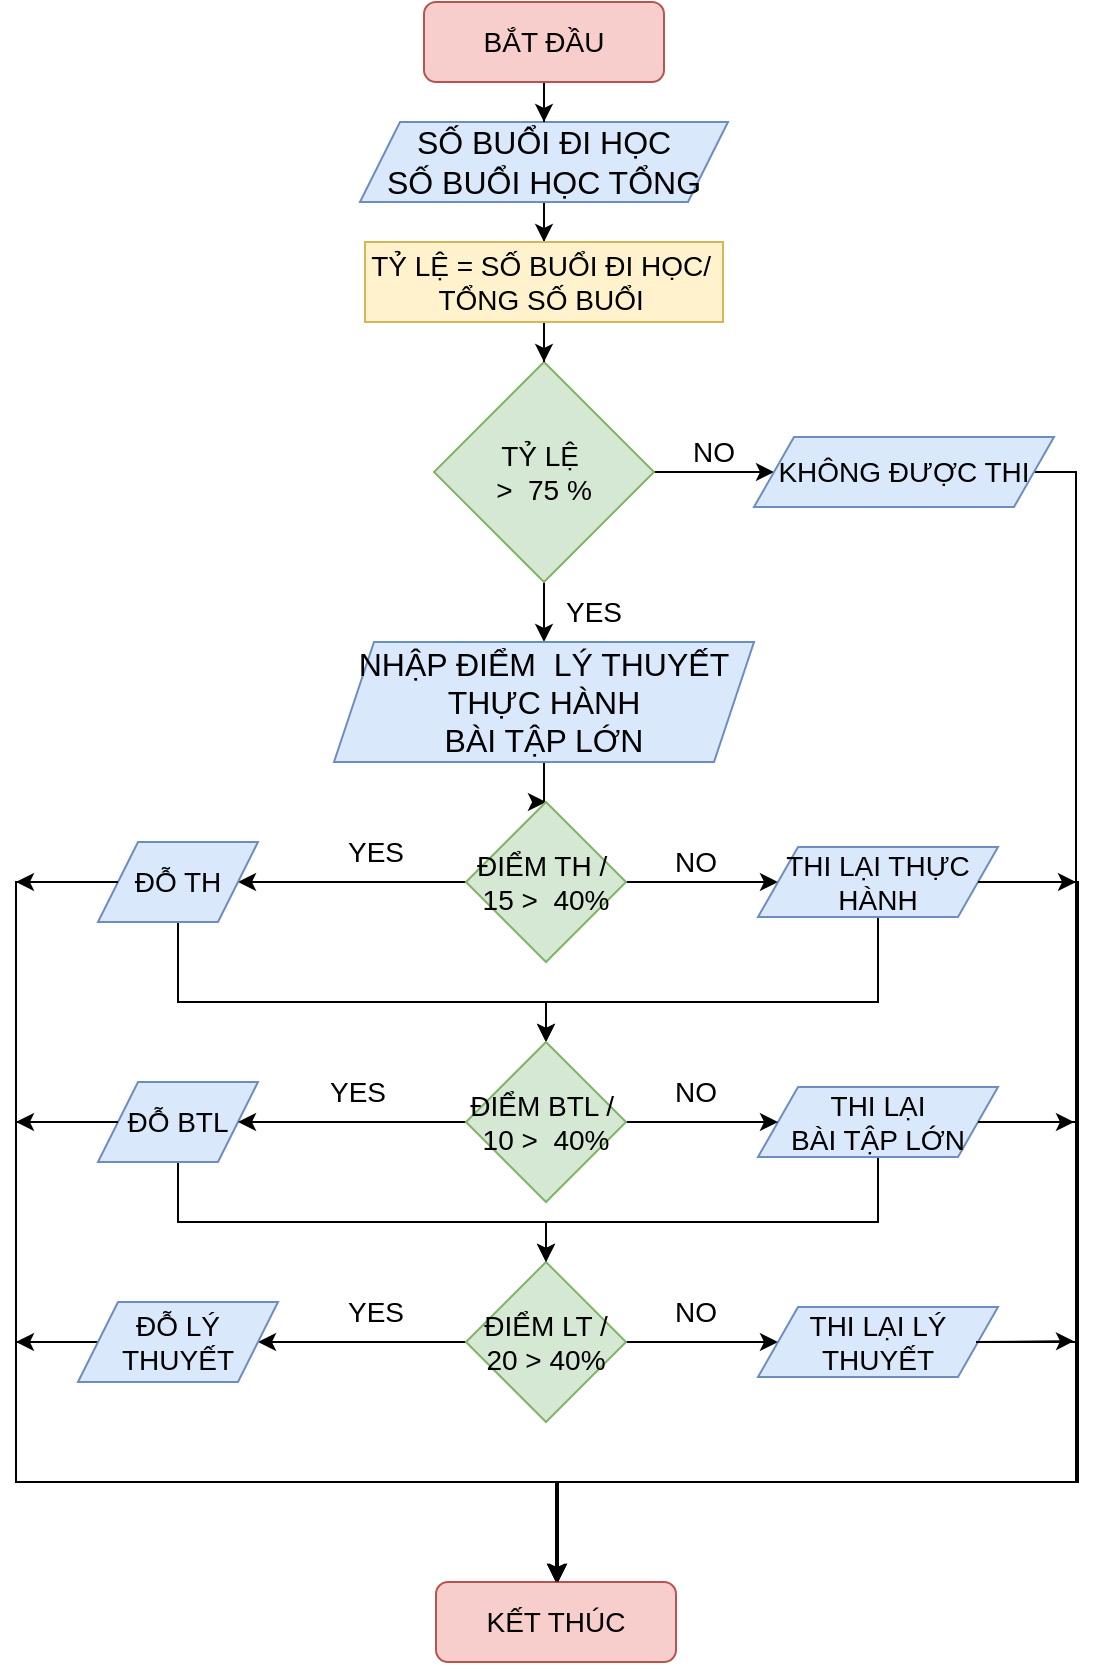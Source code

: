 <mxfile version="19.0.0" type="device"><diagram id="C5RBs43oDa-KdzZeNtuy" name="Page-1"><mxGraphModel dx="1298" dy="729" grid="0" gridSize="10" guides="1" tooltips="1" connect="1" arrows="1" fold="1" page="1" pageScale="1" pageWidth="827" pageHeight="1169" math="0" shadow="0"><root><mxCell id="WIyWlLk6GJQsqaUBKTNV-0"/><mxCell id="WIyWlLk6GJQsqaUBKTNV-1" parent="WIyWlLk6GJQsqaUBKTNV-0"/><mxCell id="4_rvx1otfyz0ialIN7jW-61" value="" style="edgeStyle=orthogonalEdgeStyle;rounded=0;orthogonalLoop=1;jettySize=auto;html=1;fontSize=14;" edge="1" parent="WIyWlLk6GJQsqaUBKTNV-1" source="4_rvx1otfyz0ialIN7jW-0" target="4_rvx1otfyz0ialIN7jW-59"><mxGeometry relative="1" as="geometry"/></mxCell><mxCell id="4_rvx1otfyz0ialIN7jW-0" value="&lt;font size=&quot;3&quot;&gt;SỐ BUỔI ĐI HỌC&lt;br&gt;SỐ BUỔI HỌC TỔNG&lt;br&gt;&lt;/font&gt;" style="shape=parallelogram;perimeter=parallelogramPerimeter;whiteSpace=wrap;html=1;fixedSize=1;fillColor=#dae8fc;strokeColor=#6c8ebf;" vertex="1" parent="WIyWlLk6GJQsqaUBKTNV-1"><mxGeometry x="382" y="60" width="184" height="40" as="geometry"/></mxCell><mxCell id="4_rvx1otfyz0ialIN7jW-4" value="" style="edgeStyle=orthogonalEdgeStyle;rounded=0;orthogonalLoop=1;jettySize=auto;html=1;fontSize=14;" edge="1" parent="WIyWlLk6GJQsqaUBKTNV-1" source="4_rvx1otfyz0ialIN7jW-2" target="4_rvx1otfyz0ialIN7jW-3"><mxGeometry relative="1" as="geometry"/></mxCell><mxCell id="4_rvx1otfyz0ialIN7jW-7" value="" style="edgeStyle=orthogonalEdgeStyle;rounded=0;orthogonalLoop=1;jettySize=auto;html=1;fontSize=14;" edge="1" parent="WIyWlLk6GJQsqaUBKTNV-1" source="4_rvx1otfyz0ialIN7jW-2" target="4_rvx1otfyz0ialIN7jW-6"><mxGeometry relative="1" as="geometry"/></mxCell><mxCell id="4_rvx1otfyz0ialIN7jW-2" value="TỶ LỆ&amp;nbsp;&lt;br&gt;&amp;gt;&amp;nbsp; 75 %" style="rhombus;whiteSpace=wrap;html=1;fontSize=14;direction=south;fillColor=#d5e8d4;strokeColor=#82b366;" vertex="1" parent="WIyWlLk6GJQsqaUBKTNV-1"><mxGeometry x="419" y="180" width="110" height="110" as="geometry"/></mxCell><mxCell id="4_rvx1otfyz0ialIN7jW-103" style="edgeStyle=orthogonalEdgeStyle;rounded=0;orthogonalLoop=1;jettySize=auto;html=1;fontSize=14;entryX=0.5;entryY=0;entryDx=0;entryDy=0;" edge="1" parent="WIyWlLk6GJQsqaUBKTNV-1" source="4_rvx1otfyz0ialIN7jW-3" target="4_rvx1otfyz0ialIN7jW-13"><mxGeometry relative="1" as="geometry"><mxPoint x="480" y="931.0" as="targetPoint"/><Array as="points"><mxPoint x="740" y="235"/><mxPoint x="740" y="740"/><mxPoint x="480" y="740"/></Array></mxGeometry></mxCell><mxCell id="4_rvx1otfyz0ialIN7jW-3" value="KHÔNG ĐƯỢC THI" style="shape=parallelogram;perimeter=parallelogramPerimeter;whiteSpace=wrap;html=1;fixedSize=1;fontSize=14;fillColor=#dae8fc;strokeColor=#6c8ebf;" vertex="1" parent="WIyWlLk6GJQsqaUBKTNV-1"><mxGeometry x="579" y="217.5" width="150" height="35" as="geometry"/></mxCell><mxCell id="4_rvx1otfyz0ialIN7jW-16" value="" style="edgeStyle=orthogonalEdgeStyle;rounded=0;orthogonalLoop=1;jettySize=auto;html=1;fontSize=14;" edge="1" parent="WIyWlLk6GJQsqaUBKTNV-1" source="4_rvx1otfyz0ialIN7jW-6" target="4_rvx1otfyz0ialIN7jW-9"><mxGeometry relative="1" as="geometry"/></mxCell><mxCell id="4_rvx1otfyz0ialIN7jW-6" value="&lt;font size=&quot;3&quot;&gt;NHẬP ĐIỂM&amp;nbsp; LÝ THUYẾT&lt;br&gt;THỰC HÀNH&lt;br&gt;BÀI TẬP LỚN&lt;br&gt;&lt;/font&gt;" style="shape=parallelogram;perimeter=parallelogramPerimeter;whiteSpace=wrap;html=1;fixedSize=1;fillColor=#dae8fc;strokeColor=#6c8ebf;" vertex="1" parent="WIyWlLk6GJQsqaUBKTNV-1"><mxGeometry x="369" y="320" width="210" height="60" as="geometry"/></mxCell><mxCell id="4_rvx1otfyz0ialIN7jW-30" value="" style="edgeStyle=orthogonalEdgeStyle;rounded=0;orthogonalLoop=1;jettySize=auto;html=1;fontSize=14;" edge="1" parent="WIyWlLk6GJQsqaUBKTNV-1" source="4_rvx1otfyz0ialIN7jW-9" target="4_rvx1otfyz0ialIN7jW-25"><mxGeometry relative="1" as="geometry"/></mxCell><mxCell id="4_rvx1otfyz0ialIN7jW-78" value="" style="edgeStyle=orthogonalEdgeStyle;rounded=0;orthogonalLoop=1;jettySize=auto;html=1;fontSize=14;" edge="1" parent="WIyWlLk6GJQsqaUBKTNV-1" source="4_rvx1otfyz0ialIN7jW-9" target="4_rvx1otfyz0ialIN7jW-44"><mxGeometry relative="1" as="geometry"/></mxCell><mxCell id="4_rvx1otfyz0ialIN7jW-9" value="ĐIỂM TH /&amp;nbsp; 15 &amp;gt;&amp;nbsp; 40%" style="rhombus;whiteSpace=wrap;html=1;fontSize=14;fillColor=#d5e8d4;strokeColor=#82b366;" vertex="1" parent="WIyWlLk6GJQsqaUBKTNV-1"><mxGeometry x="435" y="400" width="80" height="80" as="geometry"/></mxCell><mxCell id="4_rvx1otfyz0ialIN7jW-73" value="" style="edgeStyle=orthogonalEdgeStyle;rounded=0;orthogonalLoop=1;jettySize=auto;html=1;fontSize=14;" edge="1" parent="WIyWlLk6GJQsqaUBKTNV-1" source="4_rvx1otfyz0ialIN7jW-11" target="4_rvx1otfyz0ialIN7jW-23"><mxGeometry relative="1" as="geometry"/></mxCell><mxCell id="4_rvx1otfyz0ialIN7jW-77" value="" style="edgeStyle=orthogonalEdgeStyle;rounded=0;orthogonalLoop=1;jettySize=auto;html=1;fontSize=14;" edge="1" parent="WIyWlLk6GJQsqaUBKTNV-1" source="4_rvx1otfyz0ialIN7jW-11" target="4_rvx1otfyz0ialIN7jW-37"><mxGeometry relative="1" as="geometry"/></mxCell><mxCell id="4_rvx1otfyz0ialIN7jW-11" value="ĐIỂM LT / 20 &amp;gt; 40%" style="rhombus;whiteSpace=wrap;html=1;fontSize=14;fillColor=#d5e8d4;strokeColor=#82b366;" vertex="1" parent="WIyWlLk6GJQsqaUBKTNV-1"><mxGeometry x="435" y="630" width="80" height="80" as="geometry"/></mxCell><mxCell id="4_rvx1otfyz0ialIN7jW-60" value="" style="edgeStyle=orthogonalEdgeStyle;rounded=0;orthogonalLoop=1;jettySize=auto;html=1;fontSize=14;entryX=0.5;entryY=0;entryDx=0;entryDy=0;" edge="1" parent="WIyWlLk6GJQsqaUBKTNV-1" source="4_rvx1otfyz0ialIN7jW-12" target="4_rvx1otfyz0ialIN7jW-0"><mxGeometry relative="1" as="geometry"/></mxCell><mxCell id="4_rvx1otfyz0ialIN7jW-12" value="BẮT ĐẦU" style="rounded=1;whiteSpace=wrap;html=1;fontSize=14;fillColor=#f8cecc;strokeColor=#b85450;" vertex="1" parent="WIyWlLk6GJQsqaUBKTNV-1"><mxGeometry x="414" width="120" height="40" as="geometry"/></mxCell><mxCell id="4_rvx1otfyz0ialIN7jW-13" value="KẾT THÚC" style="rounded=1;whiteSpace=wrap;html=1;fontSize=14;fillColor=#f8cecc;strokeColor=#b85450;" vertex="1" parent="WIyWlLk6GJQsqaUBKTNV-1"><mxGeometry x="420" y="790" width="120" height="40" as="geometry"/></mxCell><mxCell id="4_rvx1otfyz0ialIN7jW-93" style="edgeStyle=orthogonalEdgeStyle;rounded=0;orthogonalLoop=1;jettySize=auto;html=1;fontSize=14;" edge="1" parent="WIyWlLk6GJQsqaUBKTNV-1" source="4_rvx1otfyz0ialIN7jW-23"><mxGeometry relative="1" as="geometry"><mxPoint x="481" y="790" as="targetPoint"/><Array as="points"><mxPoint x="741" y="670"/><mxPoint x="741" y="740"/><mxPoint x="481" y="740"/></Array></mxGeometry></mxCell><mxCell id="4_rvx1otfyz0ialIN7jW-23" value="THI LẠI LÝ THUYẾT" style="shape=parallelogram;perimeter=parallelogramPerimeter;whiteSpace=wrap;html=1;fixedSize=1;fontSize=14;fillColor=#dae8fc;strokeColor=#6c8ebf;" vertex="1" parent="WIyWlLk6GJQsqaUBKTNV-1"><mxGeometry x="581" y="652.5" width="120" height="35" as="geometry"/></mxCell><mxCell id="4_rvx1otfyz0ialIN7jW-92" style="edgeStyle=orthogonalEdgeStyle;rounded=0;orthogonalLoop=1;jettySize=auto;html=1;fontSize=14;" edge="1" parent="WIyWlLk6GJQsqaUBKTNV-1" source="4_rvx1otfyz0ialIN7jW-25"><mxGeometry relative="1" as="geometry"><mxPoint x="481" y="790" as="targetPoint"/><Array as="points"><mxPoint x="741" y="440"/><mxPoint x="741" y="740"/><mxPoint x="481" y="740"/></Array></mxGeometry></mxCell><mxCell id="4_rvx1otfyz0ialIN7jW-98" style="edgeStyle=orthogonalEdgeStyle;rounded=0;orthogonalLoop=1;jettySize=auto;html=1;entryX=0.5;entryY=0;entryDx=0;entryDy=0;fontSize=14;" edge="1" parent="WIyWlLk6GJQsqaUBKTNV-1" source="4_rvx1otfyz0ialIN7jW-25" target="4_rvx1otfyz0ialIN7jW-10"><mxGeometry relative="1" as="geometry"><Array as="points"><mxPoint x="641" y="500"/><mxPoint x="475" y="500"/></Array></mxGeometry></mxCell><mxCell id="4_rvx1otfyz0ialIN7jW-25" value="THI LẠI THỰC HÀNH" style="shape=parallelogram;perimeter=parallelogramPerimeter;whiteSpace=wrap;html=1;fixedSize=1;fontSize=14;fillColor=#dae8fc;strokeColor=#6c8ebf;" vertex="1" parent="WIyWlLk6GJQsqaUBKTNV-1"><mxGeometry x="581" y="422.5" width="120" height="35" as="geometry"/></mxCell><mxCell id="4_rvx1otfyz0ialIN7jW-90" style="edgeStyle=orthogonalEdgeStyle;rounded=0;orthogonalLoop=1;jettySize=auto;html=1;fontSize=14;entryX=0.506;entryY=-0.003;entryDx=0;entryDy=0;entryPerimeter=0;" edge="1" parent="WIyWlLk6GJQsqaUBKTNV-1" source="4_rvx1otfyz0ialIN7jW-31" target="4_rvx1otfyz0ialIN7jW-13"><mxGeometry relative="1" as="geometry"><mxPoint x="481" y="780" as="targetPoint"/><Array as="points"><mxPoint x="210" y="560"/><mxPoint x="210" y="740"/><mxPoint x="481" y="740"/></Array></mxGeometry></mxCell><mxCell id="4_rvx1otfyz0ialIN7jW-101" style="edgeStyle=orthogonalEdgeStyle;rounded=0;orthogonalLoop=1;jettySize=auto;html=1;entryX=0.5;entryY=0;entryDx=0;entryDy=0;fontSize=14;" edge="1" parent="WIyWlLk6GJQsqaUBKTNV-1" source="4_rvx1otfyz0ialIN7jW-31" target="4_rvx1otfyz0ialIN7jW-11"><mxGeometry relative="1" as="geometry"><Array as="points"><mxPoint x="291" y="610"/><mxPoint x="475" y="610"/></Array></mxGeometry></mxCell><mxCell id="4_rvx1otfyz0ialIN7jW-31" value="ĐỖ BTL" style="shape=parallelogram;perimeter=parallelogramPerimeter;whiteSpace=wrap;html=1;fixedSize=1;fontSize=14;fillColor=#dae8fc;strokeColor=#6c8ebf;" vertex="1" parent="WIyWlLk6GJQsqaUBKTNV-1"><mxGeometry x="251" y="540" width="80" height="40" as="geometry"/></mxCell><mxCell id="4_rvx1otfyz0ialIN7jW-95" style="edgeStyle=orthogonalEdgeStyle;rounded=0;orthogonalLoop=1;jettySize=auto;html=1;fontSize=14;entryX=0.5;entryY=0;entryDx=0;entryDy=0;" edge="1" parent="WIyWlLk6GJQsqaUBKTNV-1" source="4_rvx1otfyz0ialIN7jW-37" target="4_rvx1otfyz0ialIN7jW-13"><mxGeometry relative="1" as="geometry"><mxPoint x="500" y="780" as="targetPoint"/><Array as="points"><mxPoint x="210" y="670"/><mxPoint x="210" y="740"/><mxPoint x="481" y="740"/><mxPoint x="481" y="780"/><mxPoint x="480" y="780"/></Array></mxGeometry></mxCell><mxCell id="4_rvx1otfyz0ialIN7jW-37" value="ĐỖ LÝ THUYẾT" style="shape=parallelogram;perimeter=parallelogramPerimeter;whiteSpace=wrap;html=1;fixedSize=1;fontSize=14;fillColor=#dae8fc;strokeColor=#6c8ebf;" vertex="1" parent="WIyWlLk6GJQsqaUBKTNV-1"><mxGeometry x="241" y="650" width="100" height="40" as="geometry"/></mxCell><mxCell id="4_rvx1otfyz0ialIN7jW-94" style="edgeStyle=orthogonalEdgeStyle;rounded=0;orthogonalLoop=1;jettySize=auto;html=1;fontSize=14;" edge="1" parent="WIyWlLk6GJQsqaUBKTNV-1" source="4_rvx1otfyz0ialIN7jW-44"><mxGeometry relative="1" as="geometry"><mxPoint x="481" y="790" as="targetPoint"/><Array as="points"><mxPoint x="210" y="440"/><mxPoint x="210" y="740"/><mxPoint x="481" y="740"/></Array></mxGeometry></mxCell><mxCell id="4_rvx1otfyz0ialIN7jW-97" style="edgeStyle=orthogonalEdgeStyle;rounded=0;orthogonalLoop=1;jettySize=auto;html=1;fontSize=14;" edge="1" parent="WIyWlLk6GJQsqaUBKTNV-1" source="4_rvx1otfyz0ialIN7jW-44" target="4_rvx1otfyz0ialIN7jW-10"><mxGeometry relative="1" as="geometry"><Array as="points"><mxPoint x="291" y="500"/><mxPoint x="475" y="500"/></Array></mxGeometry></mxCell><mxCell id="4_rvx1otfyz0ialIN7jW-44" value="ĐỖ TH" style="shape=parallelogram;perimeter=parallelogramPerimeter;whiteSpace=wrap;html=1;fixedSize=1;fontSize=14;fillColor=#dae8fc;strokeColor=#6c8ebf;" vertex="1" parent="WIyWlLk6GJQsqaUBKTNV-1"><mxGeometry x="251" y="420" width="80" height="40" as="geometry"/></mxCell><mxCell id="4_rvx1otfyz0ialIN7jW-47" value="NO" style="text;html=1;strokeColor=none;fillColor=none;align=center;verticalAlign=middle;whiteSpace=wrap;rounded=0;fontSize=14;" vertex="1" parent="WIyWlLk6GJQsqaUBKTNV-1"><mxGeometry x="529" y="210" width="60" height="30" as="geometry"/></mxCell><mxCell id="4_rvx1otfyz0ialIN7jW-48" value="YES" style="text;html=1;strokeColor=none;fillColor=none;align=center;verticalAlign=middle;whiteSpace=wrap;rounded=0;fontSize=14;" vertex="1" parent="WIyWlLk6GJQsqaUBKTNV-1"><mxGeometry x="469" y="290" width="60" height="30" as="geometry"/></mxCell><mxCell id="4_rvx1otfyz0ialIN7jW-50" value="NO" style="text;html=1;strokeColor=none;fillColor=none;align=center;verticalAlign=middle;whiteSpace=wrap;rounded=0;fontSize=14;" vertex="1" parent="WIyWlLk6GJQsqaUBKTNV-1"><mxGeometry x="520" y="530" width="60" height="30" as="geometry"/></mxCell><mxCell id="4_rvx1otfyz0ialIN7jW-51" value="NO" style="text;html=1;strokeColor=none;fillColor=none;align=center;verticalAlign=middle;whiteSpace=wrap;rounded=0;fontSize=14;" vertex="1" parent="WIyWlLk6GJQsqaUBKTNV-1"><mxGeometry x="520" y="415" width="60" height="30" as="geometry"/></mxCell><mxCell id="4_rvx1otfyz0ialIN7jW-56" value="YES" style="text;html=1;strokeColor=none;fillColor=none;align=center;verticalAlign=middle;whiteSpace=wrap;rounded=0;fontSize=14;" vertex="1" parent="WIyWlLk6GJQsqaUBKTNV-1"><mxGeometry x="360" y="410" width="60" height="30" as="geometry"/></mxCell><mxCell id="4_rvx1otfyz0ialIN7jW-57" value="YES" style="text;html=1;strokeColor=none;fillColor=none;align=center;verticalAlign=middle;whiteSpace=wrap;rounded=0;fontSize=14;" vertex="1" parent="WIyWlLk6GJQsqaUBKTNV-1"><mxGeometry x="351" y="530" width="60" height="30" as="geometry"/></mxCell><mxCell id="4_rvx1otfyz0ialIN7jW-62" value="" style="edgeStyle=orthogonalEdgeStyle;rounded=0;orthogonalLoop=1;jettySize=auto;html=1;fontSize=14;" edge="1" parent="WIyWlLk6GJQsqaUBKTNV-1" source="4_rvx1otfyz0ialIN7jW-59" target="4_rvx1otfyz0ialIN7jW-2"><mxGeometry relative="1" as="geometry"/></mxCell><mxCell id="4_rvx1otfyz0ialIN7jW-59" value="&lt;span style=&quot;&quot;&gt;TỶ LỆ = SỐ BUỔI ĐI HỌC/&amp;nbsp; &lt;br&gt;TỔNG SỐ BUỔI&amp;nbsp;&lt;/span&gt;" style="rounded=0;whiteSpace=wrap;html=1;fontSize=14;fillColor=#fff2cc;strokeColor=#d6b656;" vertex="1" parent="WIyWlLk6GJQsqaUBKTNV-1"><mxGeometry x="384.5" y="120" width="179" height="40" as="geometry"/></mxCell><mxCell id="4_rvx1otfyz0ialIN7jW-91" style="edgeStyle=orthogonalEdgeStyle;rounded=0;orthogonalLoop=1;jettySize=auto;html=1;fontSize=14;entryX=0.5;entryY=0;entryDx=0;entryDy=0;" edge="1" parent="WIyWlLk6GJQsqaUBKTNV-1" source="4_rvx1otfyz0ialIN7jW-26" target="4_rvx1otfyz0ialIN7jW-13"><mxGeometry relative="1" as="geometry"><mxPoint x="481" y="780" as="targetPoint"/><Array as="points"><mxPoint x="741" y="560"/><mxPoint x="741" y="740"/><mxPoint x="481" y="740"/><mxPoint x="481" y="780"/><mxPoint x="480" y="780"/></Array></mxGeometry></mxCell><mxCell id="4_rvx1otfyz0ialIN7jW-100" style="edgeStyle=orthogonalEdgeStyle;rounded=0;orthogonalLoop=1;jettySize=auto;html=1;fontSize=14;" edge="1" parent="WIyWlLk6GJQsqaUBKTNV-1" source="4_rvx1otfyz0ialIN7jW-26" target="4_rvx1otfyz0ialIN7jW-11"><mxGeometry relative="1" as="geometry"><Array as="points"><mxPoint x="641" y="610"/><mxPoint x="475" y="610"/></Array></mxGeometry></mxCell><mxCell id="4_rvx1otfyz0ialIN7jW-26" value="THI LẠI&lt;br&gt;BÀI TẬP LỚN" style="shape=parallelogram;perimeter=parallelogramPerimeter;whiteSpace=wrap;html=1;fixedSize=1;fontSize=14;fillColor=#dae8fc;strokeColor=#6c8ebf;" vertex="1" parent="WIyWlLk6GJQsqaUBKTNV-1"><mxGeometry x="581" y="542.5" width="120" height="35" as="geometry"/></mxCell><mxCell id="4_rvx1otfyz0ialIN7jW-76" value="" style="edgeStyle=orthogonalEdgeStyle;rounded=0;orthogonalLoop=1;jettySize=auto;html=1;fontSize=14;" edge="1" parent="WIyWlLk6GJQsqaUBKTNV-1" source="4_rvx1otfyz0ialIN7jW-10" target="4_rvx1otfyz0ialIN7jW-31"><mxGeometry relative="1" as="geometry"/></mxCell><mxCell id="4_rvx1otfyz0ialIN7jW-79" value="" style="edgeStyle=orthogonalEdgeStyle;rounded=0;orthogonalLoop=1;jettySize=auto;html=1;fontSize=14;" edge="1" parent="WIyWlLk6GJQsqaUBKTNV-1" source="4_rvx1otfyz0ialIN7jW-10" target="4_rvx1otfyz0ialIN7jW-26"><mxGeometry relative="1" as="geometry"/></mxCell><mxCell id="4_rvx1otfyz0ialIN7jW-10" value="ĐIỂM BTL /&amp;nbsp;&lt;br&gt;10 &amp;gt;&amp;nbsp; 40%" style="rhombus;whiteSpace=wrap;html=1;fontSize=14;fillColor=#d5e8d4;strokeColor=#82b366;" vertex="1" parent="WIyWlLk6GJQsqaUBKTNV-1"><mxGeometry x="435" y="520" width="80" height="80" as="geometry"/></mxCell><mxCell id="4_rvx1otfyz0ialIN7jW-80" value="YES" style="text;html=1;strokeColor=none;fillColor=none;align=center;verticalAlign=middle;whiteSpace=wrap;rounded=0;fontSize=14;" vertex="1" parent="WIyWlLk6GJQsqaUBKTNV-1"><mxGeometry x="360" y="640" width="60" height="30" as="geometry"/></mxCell><mxCell id="4_rvx1otfyz0ialIN7jW-81" value="NO" style="text;html=1;strokeColor=none;fillColor=none;align=center;verticalAlign=middle;whiteSpace=wrap;rounded=0;fontSize=14;" vertex="1" parent="WIyWlLk6GJQsqaUBKTNV-1"><mxGeometry x="520" y="640" width="60" height="30" as="geometry"/></mxCell><mxCell id="4_rvx1otfyz0ialIN7jW-102" style="edgeStyle=orthogonalEdgeStyle;rounded=0;orthogonalLoop=1;jettySize=auto;html=1;exitX=0.5;exitY=1;exitDx=0;exitDy=0;fontSize=14;" edge="1" parent="WIyWlLk6GJQsqaUBKTNV-1" source="4_rvx1otfyz0ialIN7jW-3" target="4_rvx1otfyz0ialIN7jW-3"><mxGeometry relative="1" as="geometry"/></mxCell><mxCell id="4_rvx1otfyz0ialIN7jW-107" value="" style="endArrow=classic;html=1;rounded=0;fontSize=14;exitX=0;exitY=0.5;exitDx=0;exitDy=0;" edge="1" parent="WIyWlLk6GJQsqaUBKTNV-1" source="4_rvx1otfyz0ialIN7jW-44"><mxGeometry width="50" height="50" relative="1" as="geometry"><mxPoint x="201" y="360" as="sourcePoint"/><mxPoint x="210" y="440" as="targetPoint"/></mxGeometry></mxCell><mxCell id="4_rvx1otfyz0ialIN7jW-108" value="" style="endArrow=classic;html=1;rounded=0;fontSize=14;exitX=0;exitY=0.5;exitDx=0;exitDy=0;" edge="1" parent="WIyWlLk6GJQsqaUBKTNV-1" source="4_rvx1otfyz0ialIN7jW-31"><mxGeometry width="50" height="50" relative="1" as="geometry"><mxPoint x="271" y="450" as="sourcePoint"/><mxPoint x="210" y="560" as="targetPoint"/></mxGeometry></mxCell><mxCell id="4_rvx1otfyz0ialIN7jW-109" value="" style="endArrow=classic;html=1;rounded=0;fontSize=14;" edge="1" parent="WIyWlLk6GJQsqaUBKTNV-1"><mxGeometry width="50" height="50" relative="1" as="geometry"><mxPoint x="250" y="670" as="sourcePoint"/><mxPoint x="210" y="670" as="targetPoint"/></mxGeometry></mxCell><mxCell id="4_rvx1otfyz0ialIN7jW-110" value="" style="endArrow=classic;html=1;rounded=0;fontSize=14;exitX=1;exitY=0.5;exitDx=0;exitDy=0;" edge="1" parent="WIyWlLk6GJQsqaUBKTNV-1" source="4_rvx1otfyz0ialIN7jW-25"><mxGeometry width="50" height="50" relative="1" as="geometry"><mxPoint x="801" y="445" as="sourcePoint"/><mxPoint x="740" y="440" as="targetPoint"/></mxGeometry></mxCell><mxCell id="4_rvx1otfyz0ialIN7jW-111" value="" style="endArrow=classic;html=1;rounded=0;fontSize=14;" edge="1" parent="WIyWlLk6GJQsqaUBKTNV-1" source="4_rvx1otfyz0ialIN7jW-26"><mxGeometry width="50" height="50" relative="1" as="geometry"><mxPoint x="690" y="560" as="sourcePoint"/><mxPoint x="739" y="560" as="targetPoint"/></mxGeometry></mxCell><mxCell id="4_rvx1otfyz0ialIN7jW-112" value="" style="endArrow=classic;html=1;rounded=0;fontSize=14;" edge="1" parent="WIyWlLk6GJQsqaUBKTNV-1"><mxGeometry width="50" height="50" relative="1" as="geometry"><mxPoint x="690" y="670" as="sourcePoint"/><mxPoint x="739" y="669.57" as="targetPoint"/></mxGeometry></mxCell></root></mxGraphModel></diagram></mxfile>